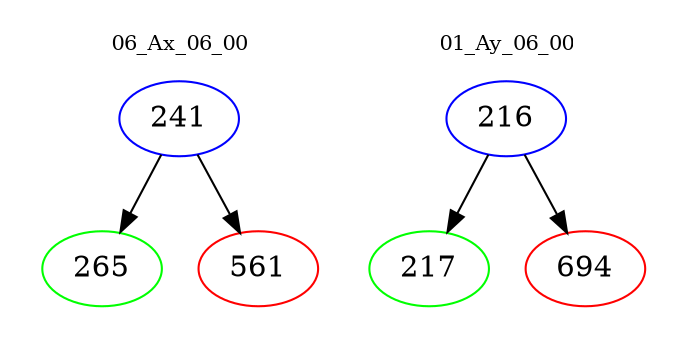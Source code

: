 digraph{
subgraph cluster_0 {
color = white
label = "06_Ax_06_00";
fontsize=10;
T0_241 [label="241", color="blue"]
T0_241 -> T0_265 [color="black"]
T0_265 [label="265", color="green"]
T0_241 -> T0_561 [color="black"]
T0_561 [label="561", color="red"]
}
subgraph cluster_1 {
color = white
label = "01_Ay_06_00";
fontsize=10;
T1_216 [label="216", color="blue"]
T1_216 -> T1_217 [color="black"]
T1_217 [label="217", color="green"]
T1_216 -> T1_694 [color="black"]
T1_694 [label="694", color="red"]
}
}
